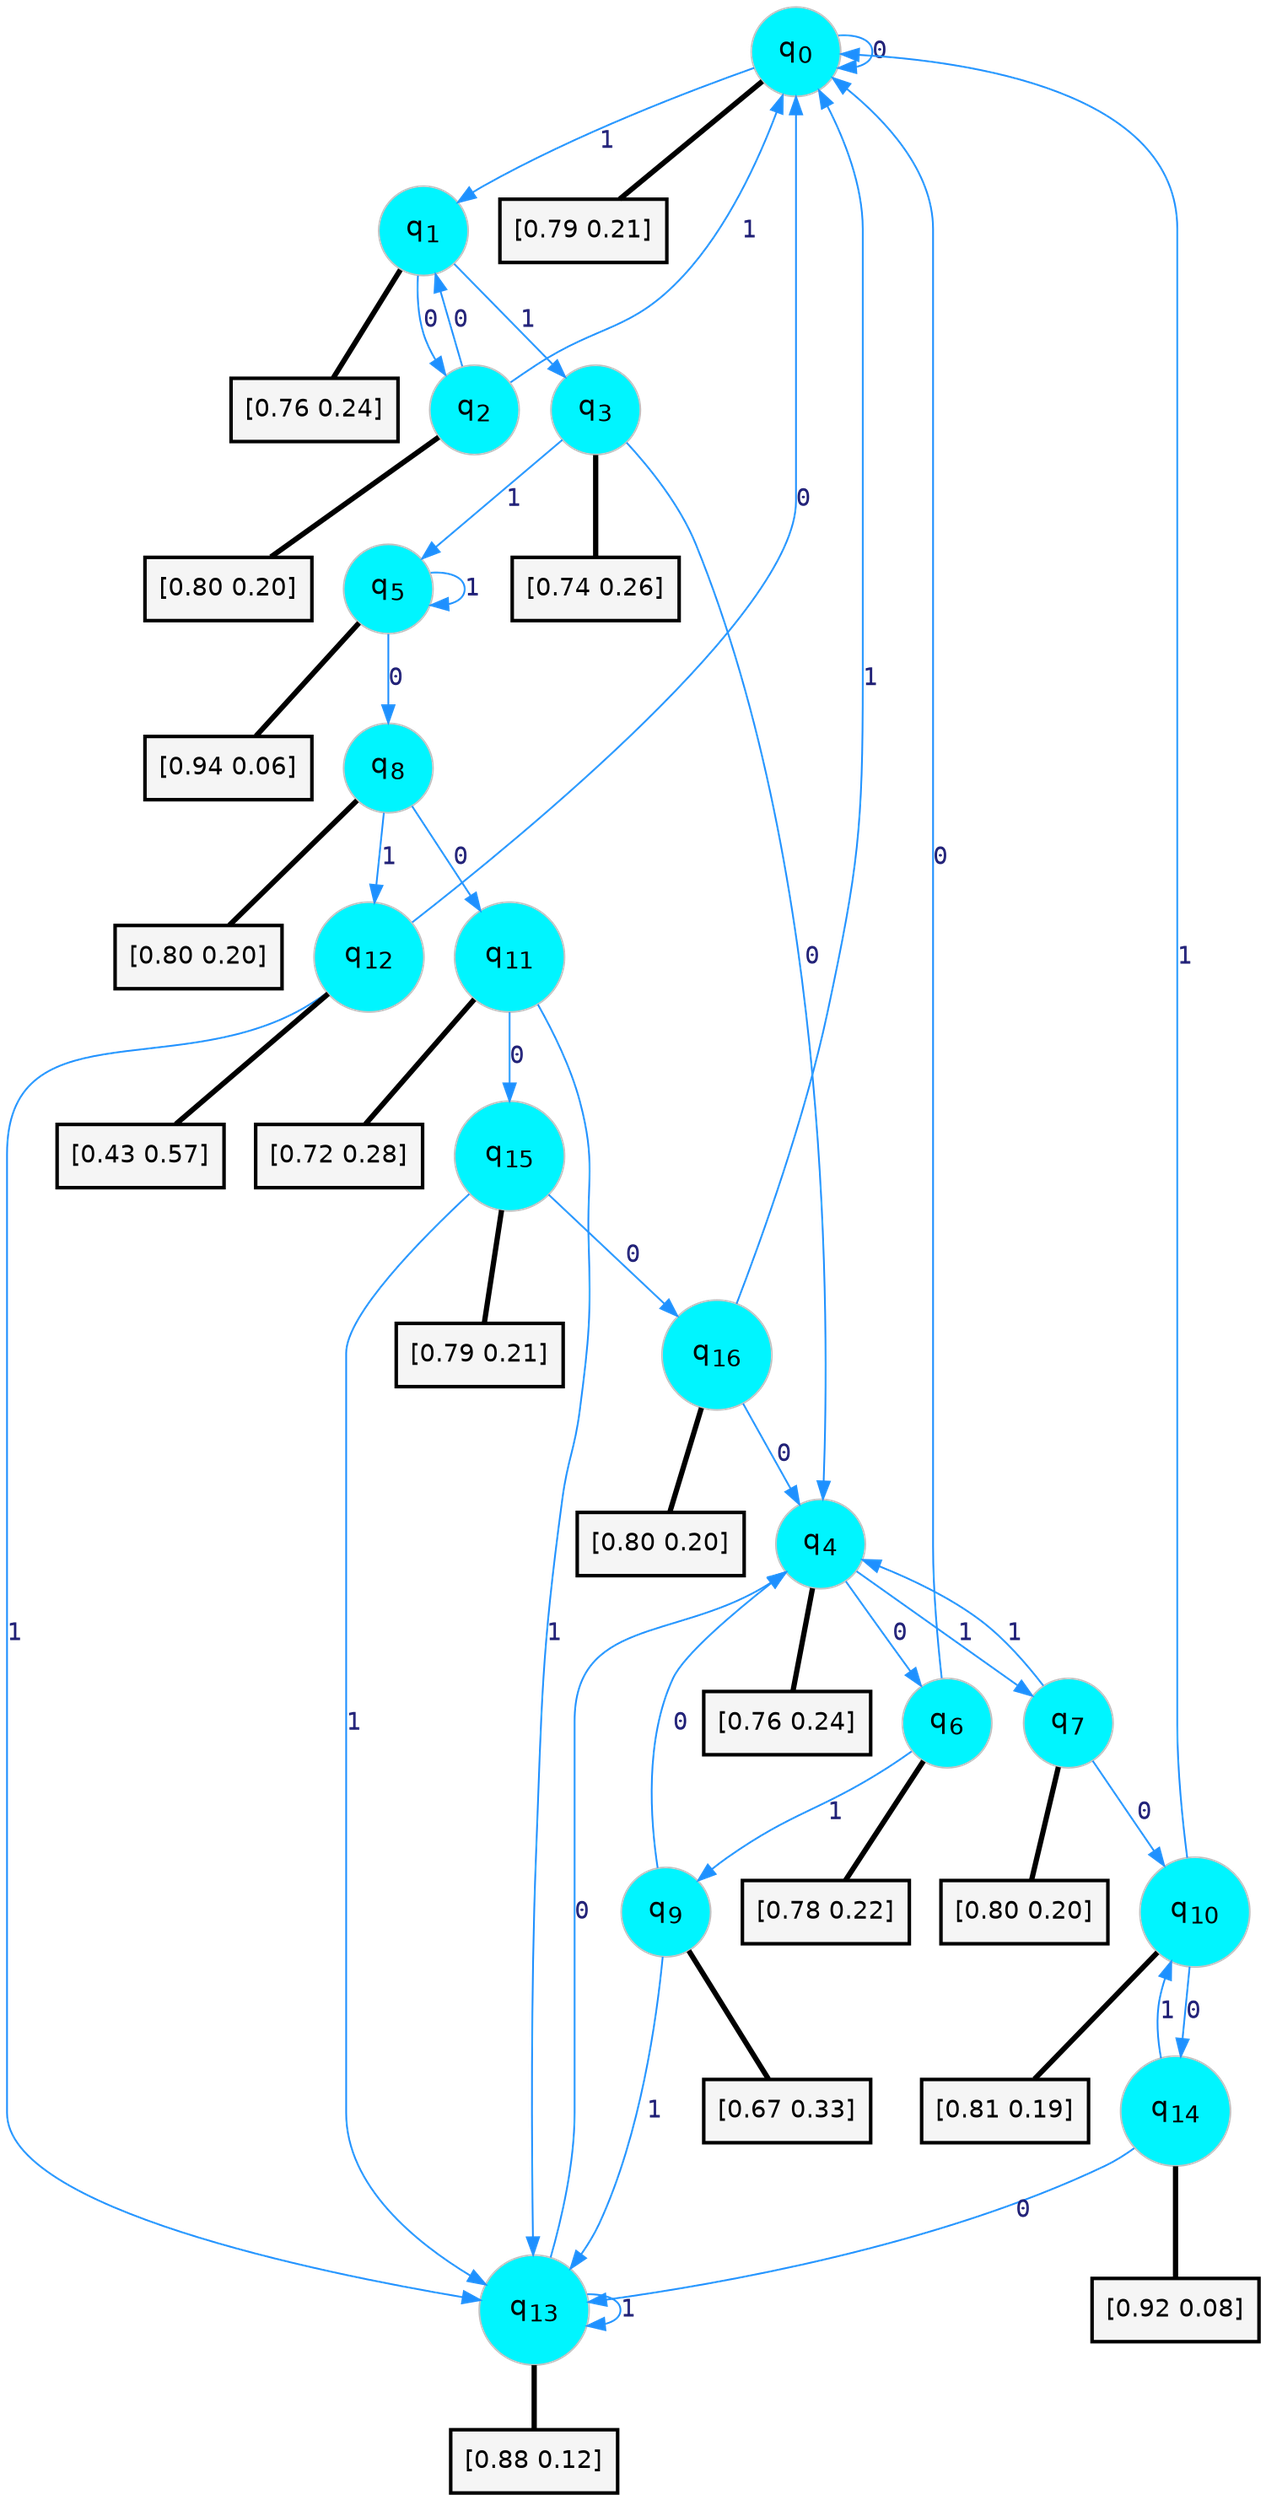 digraph G {
graph [
bgcolor=transparent, dpi=300, rankdir=TD, size="40,25"];
node [
color=gray, fillcolor=turquoise1, fontcolor=black, fontname=Helvetica, fontsize=16, fontweight=bold, shape=circle, style=filled];
edge [
arrowsize=1, color=dodgerblue1, fontcolor=midnightblue, fontname=courier, fontweight=bold, penwidth=1, style=solid, weight=20];
0[label=<q<SUB>0</SUB>>];
1[label=<q<SUB>1</SUB>>];
2[label=<q<SUB>2</SUB>>];
3[label=<q<SUB>3</SUB>>];
4[label=<q<SUB>4</SUB>>];
5[label=<q<SUB>5</SUB>>];
6[label=<q<SUB>6</SUB>>];
7[label=<q<SUB>7</SUB>>];
8[label=<q<SUB>8</SUB>>];
9[label=<q<SUB>9</SUB>>];
10[label=<q<SUB>10</SUB>>];
11[label=<q<SUB>11</SUB>>];
12[label=<q<SUB>12</SUB>>];
13[label=<q<SUB>13</SUB>>];
14[label=<q<SUB>14</SUB>>];
15[label=<q<SUB>15</SUB>>];
16[label=<q<SUB>16</SUB>>];
17[label="[0.79 0.21]", shape=box,fontcolor=black, fontname=Helvetica, fontsize=14, penwidth=2, fillcolor=whitesmoke,color=black];
18[label="[0.76 0.24]", shape=box,fontcolor=black, fontname=Helvetica, fontsize=14, penwidth=2, fillcolor=whitesmoke,color=black];
19[label="[0.80 0.20]", shape=box,fontcolor=black, fontname=Helvetica, fontsize=14, penwidth=2, fillcolor=whitesmoke,color=black];
20[label="[0.74 0.26]", shape=box,fontcolor=black, fontname=Helvetica, fontsize=14, penwidth=2, fillcolor=whitesmoke,color=black];
21[label="[0.76 0.24]", shape=box,fontcolor=black, fontname=Helvetica, fontsize=14, penwidth=2, fillcolor=whitesmoke,color=black];
22[label="[0.94 0.06]", shape=box,fontcolor=black, fontname=Helvetica, fontsize=14, penwidth=2, fillcolor=whitesmoke,color=black];
23[label="[0.78 0.22]", shape=box,fontcolor=black, fontname=Helvetica, fontsize=14, penwidth=2, fillcolor=whitesmoke,color=black];
24[label="[0.80 0.20]", shape=box,fontcolor=black, fontname=Helvetica, fontsize=14, penwidth=2, fillcolor=whitesmoke,color=black];
25[label="[0.80 0.20]", shape=box,fontcolor=black, fontname=Helvetica, fontsize=14, penwidth=2, fillcolor=whitesmoke,color=black];
26[label="[0.67 0.33]", shape=box,fontcolor=black, fontname=Helvetica, fontsize=14, penwidth=2, fillcolor=whitesmoke,color=black];
27[label="[0.81 0.19]", shape=box,fontcolor=black, fontname=Helvetica, fontsize=14, penwidth=2, fillcolor=whitesmoke,color=black];
28[label="[0.72 0.28]", shape=box,fontcolor=black, fontname=Helvetica, fontsize=14, penwidth=2, fillcolor=whitesmoke,color=black];
29[label="[0.43 0.57]", shape=box,fontcolor=black, fontname=Helvetica, fontsize=14, penwidth=2, fillcolor=whitesmoke,color=black];
30[label="[0.88 0.12]", shape=box,fontcolor=black, fontname=Helvetica, fontsize=14, penwidth=2, fillcolor=whitesmoke,color=black];
31[label="[0.92 0.08]", shape=box,fontcolor=black, fontname=Helvetica, fontsize=14, penwidth=2, fillcolor=whitesmoke,color=black];
32[label="[0.79 0.21]", shape=box,fontcolor=black, fontname=Helvetica, fontsize=14, penwidth=2, fillcolor=whitesmoke,color=black];
33[label="[0.80 0.20]", shape=box,fontcolor=black, fontname=Helvetica, fontsize=14, penwidth=2, fillcolor=whitesmoke,color=black];
0->0 [label=0];
0->1 [label=1];
0->17 [arrowhead=none, penwidth=3,color=black];
1->2 [label=0];
1->3 [label=1];
1->18 [arrowhead=none, penwidth=3,color=black];
2->1 [label=0];
2->0 [label=1];
2->19 [arrowhead=none, penwidth=3,color=black];
3->4 [label=0];
3->5 [label=1];
3->20 [arrowhead=none, penwidth=3,color=black];
4->6 [label=0];
4->7 [label=1];
4->21 [arrowhead=none, penwidth=3,color=black];
5->8 [label=0];
5->5 [label=1];
5->22 [arrowhead=none, penwidth=3,color=black];
6->0 [label=0];
6->9 [label=1];
6->23 [arrowhead=none, penwidth=3,color=black];
7->10 [label=0];
7->4 [label=1];
7->24 [arrowhead=none, penwidth=3,color=black];
8->11 [label=0];
8->12 [label=1];
8->25 [arrowhead=none, penwidth=3,color=black];
9->4 [label=0];
9->13 [label=1];
9->26 [arrowhead=none, penwidth=3,color=black];
10->14 [label=0];
10->0 [label=1];
10->27 [arrowhead=none, penwidth=3,color=black];
11->15 [label=0];
11->13 [label=1];
11->28 [arrowhead=none, penwidth=3,color=black];
12->0 [label=0];
12->13 [label=1];
12->29 [arrowhead=none, penwidth=3,color=black];
13->4 [label=0];
13->13 [label=1];
13->30 [arrowhead=none, penwidth=3,color=black];
14->13 [label=0];
14->10 [label=1];
14->31 [arrowhead=none, penwidth=3,color=black];
15->16 [label=0];
15->13 [label=1];
15->32 [arrowhead=none, penwidth=3,color=black];
16->4 [label=0];
16->0 [label=1];
16->33 [arrowhead=none, penwidth=3,color=black];
}
